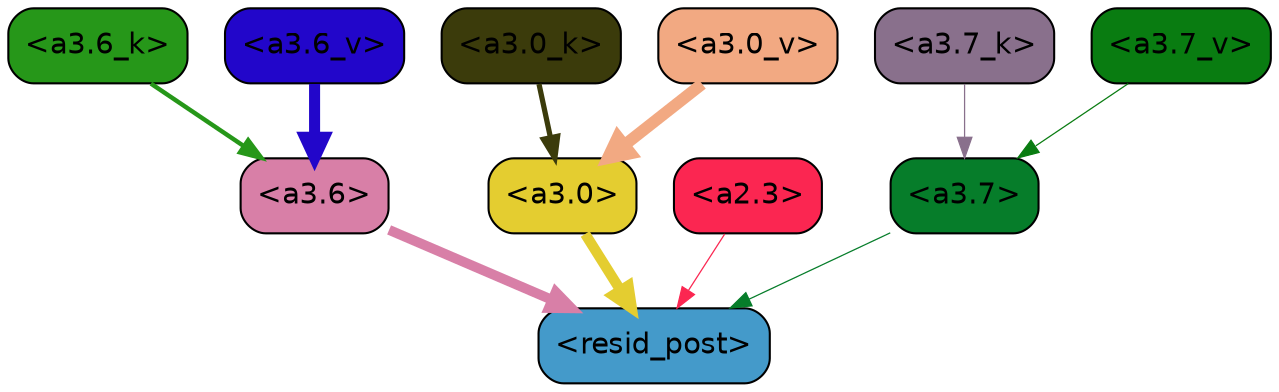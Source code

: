 strict digraph "" {
	graph [bgcolor=transparent,
		layout=dot,
		overlap=false,
		splines=true
	];
	"<a3.7>"	[color=black,
		fillcolor="#067d2a",
		fontname=Helvetica,
		shape=box,
		style="filled, rounded"];
	"<resid_post>"	[color=black,
		fillcolor="#449aca",
		fontname=Helvetica,
		shape=box,
		style="filled, rounded"];
	"<a3.7>" -> "<resid_post>"	[color="#067d2a",
		penwidth=0.6];
	"<a3.6>"	[color=black,
		fillcolor="#d87fa7",
		fontname=Helvetica,
		shape=box,
		style="filled, rounded"];
	"<a3.6>" -> "<resid_post>"	[color="#d87fa7",
		penwidth=4.749041676521301];
	"<a3.0>"	[color=black,
		fillcolor="#e4cd30",
		fontname=Helvetica,
		shape=box,
		style="filled, rounded"];
	"<a3.0>" -> "<resid_post>"	[color="#e4cd30",
		penwidth=5.004215121269226];
	"<a2.3>"	[color=black,
		fillcolor="#fb2651",
		fontname=Helvetica,
		shape=box,
		style="filled, rounded"];
	"<a2.3>" -> "<resid_post>"	[color="#fb2651",
		penwidth=0.6];
	"<a3.7_k>"	[color=black,
		fillcolor="#89708c",
		fontname=Helvetica,
		shape=box,
		style="filled, rounded"];
	"<a3.7_k>" -> "<a3.7>"	[color="#89708c",
		penwidth=0.6];
	"<a3.6_k>"	[color=black,
		fillcolor="#269719",
		fontname=Helvetica,
		shape=box,
		style="filled, rounded"];
	"<a3.6_k>" -> "<a3.6>"	[color="#269719",
		penwidth=2.13908451795578];
	"<a3.0_k>"	[color=black,
		fillcolor="#3b3b0b",
		fontname=Helvetica,
		shape=box,
		style="filled, rounded"];
	"<a3.0_k>" -> "<a3.0>"	[color="#3b3b0b",
		penwidth=2.520303964614868];
	"<a3.7_v>"	[color=black,
		fillcolor="#097c11",
		fontname=Helvetica,
		shape=box,
		style="filled, rounded"];
	"<a3.7_v>" -> "<a3.7>"	[color="#097c11",
		penwidth=0.6];
	"<a3.6_v>"	[color=black,
		fillcolor="#2206ca",
		fontname=Helvetica,
		shape=box,
		style="filled, rounded"];
	"<a3.6_v>" -> "<a3.6>"	[color="#2206ca",
		penwidth=5.297133803367615];
	"<a3.0_v>"	[color=black,
		fillcolor="#f2a982",
		fontname=Helvetica,
		shape=box,
		style="filled, rounded"];
	"<a3.0_v>" -> "<a3.0>"	[color="#f2a982",
		penwidth=5.680712580680847];
}

